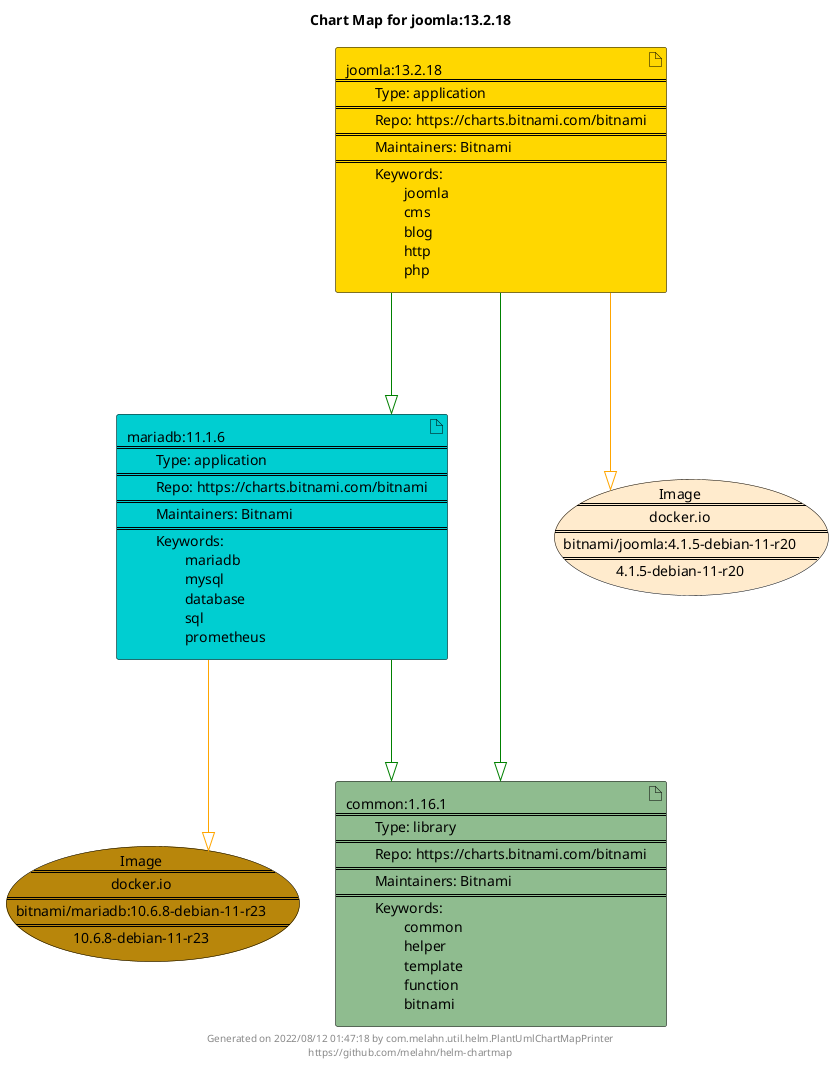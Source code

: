 @startuml
skinparam linetype ortho
skinparam backgroundColor white
skinparam usecaseBorderColor black
skinparam usecaseArrowColor LightSlateGray
skinparam artifactBorderColor black
skinparam artifactArrowColor LightSlateGray

title Chart Map for joomla:13.2.18

'There are 3 referenced Helm Charts
artifact "mariadb:11.1.6\n====\n\tType: application\n====\n\tRepo: https://charts.bitnami.com/bitnami\n====\n\tMaintainers: Bitnami\n====\n\tKeywords: \n\t\tmariadb\n\t\tmysql\n\t\tdatabase\n\t\tsql\n\t\tprometheus" as mariadb_11_1_6 #DarkTurquoise
artifact "common:1.16.1\n====\n\tType: library\n====\n\tRepo: https://charts.bitnami.com/bitnami\n====\n\tMaintainers: Bitnami\n====\n\tKeywords: \n\t\tcommon\n\t\thelper\n\t\ttemplate\n\t\tfunction\n\t\tbitnami" as common_1_16_1 #DarkSeaGreen
artifact "joomla:13.2.18\n====\n\tType: application\n====\n\tRepo: https://charts.bitnami.com/bitnami\n====\n\tMaintainers: Bitnami\n====\n\tKeywords: \n\t\tjoomla\n\t\tcms\n\t\tblog\n\t\thttp\n\t\tphp" as joomla_13_2_18 #Gold

'There are 2 referenced Docker Images
usecase "Image\n====\ndocker.io\n====\nbitnami/joomla:4.1.5-debian-11-r20\n====\n4.1.5-debian-11-r20" as docker_io_bitnami_joomla_4_1_5_debian_11_r20 #BlanchedAlmond
usecase "Image\n====\ndocker.io\n====\nbitnami/mariadb:10.6.8-debian-11-r23\n====\n10.6.8-debian-11-r23" as docker_io_bitnami_mariadb_10_6_8_debian_11_r23 #DarkGoldenRod

'Chart Dependencies
joomla_13_2_18--[#green]-|>common_1_16_1
joomla_13_2_18--[#green]-|>mariadb_11_1_6
mariadb_11_1_6--[#green]-|>common_1_16_1
mariadb_11_1_6--[#orange]-|>docker_io_bitnami_mariadb_10_6_8_debian_11_r23
joomla_13_2_18--[#orange]-|>docker_io_bitnami_joomla_4_1_5_debian_11_r20

center footer Generated on 2022/08/12 01:47:18 by com.melahn.util.helm.PlantUmlChartMapPrinter\nhttps://github.com/melahn/helm-chartmap
@enduml
